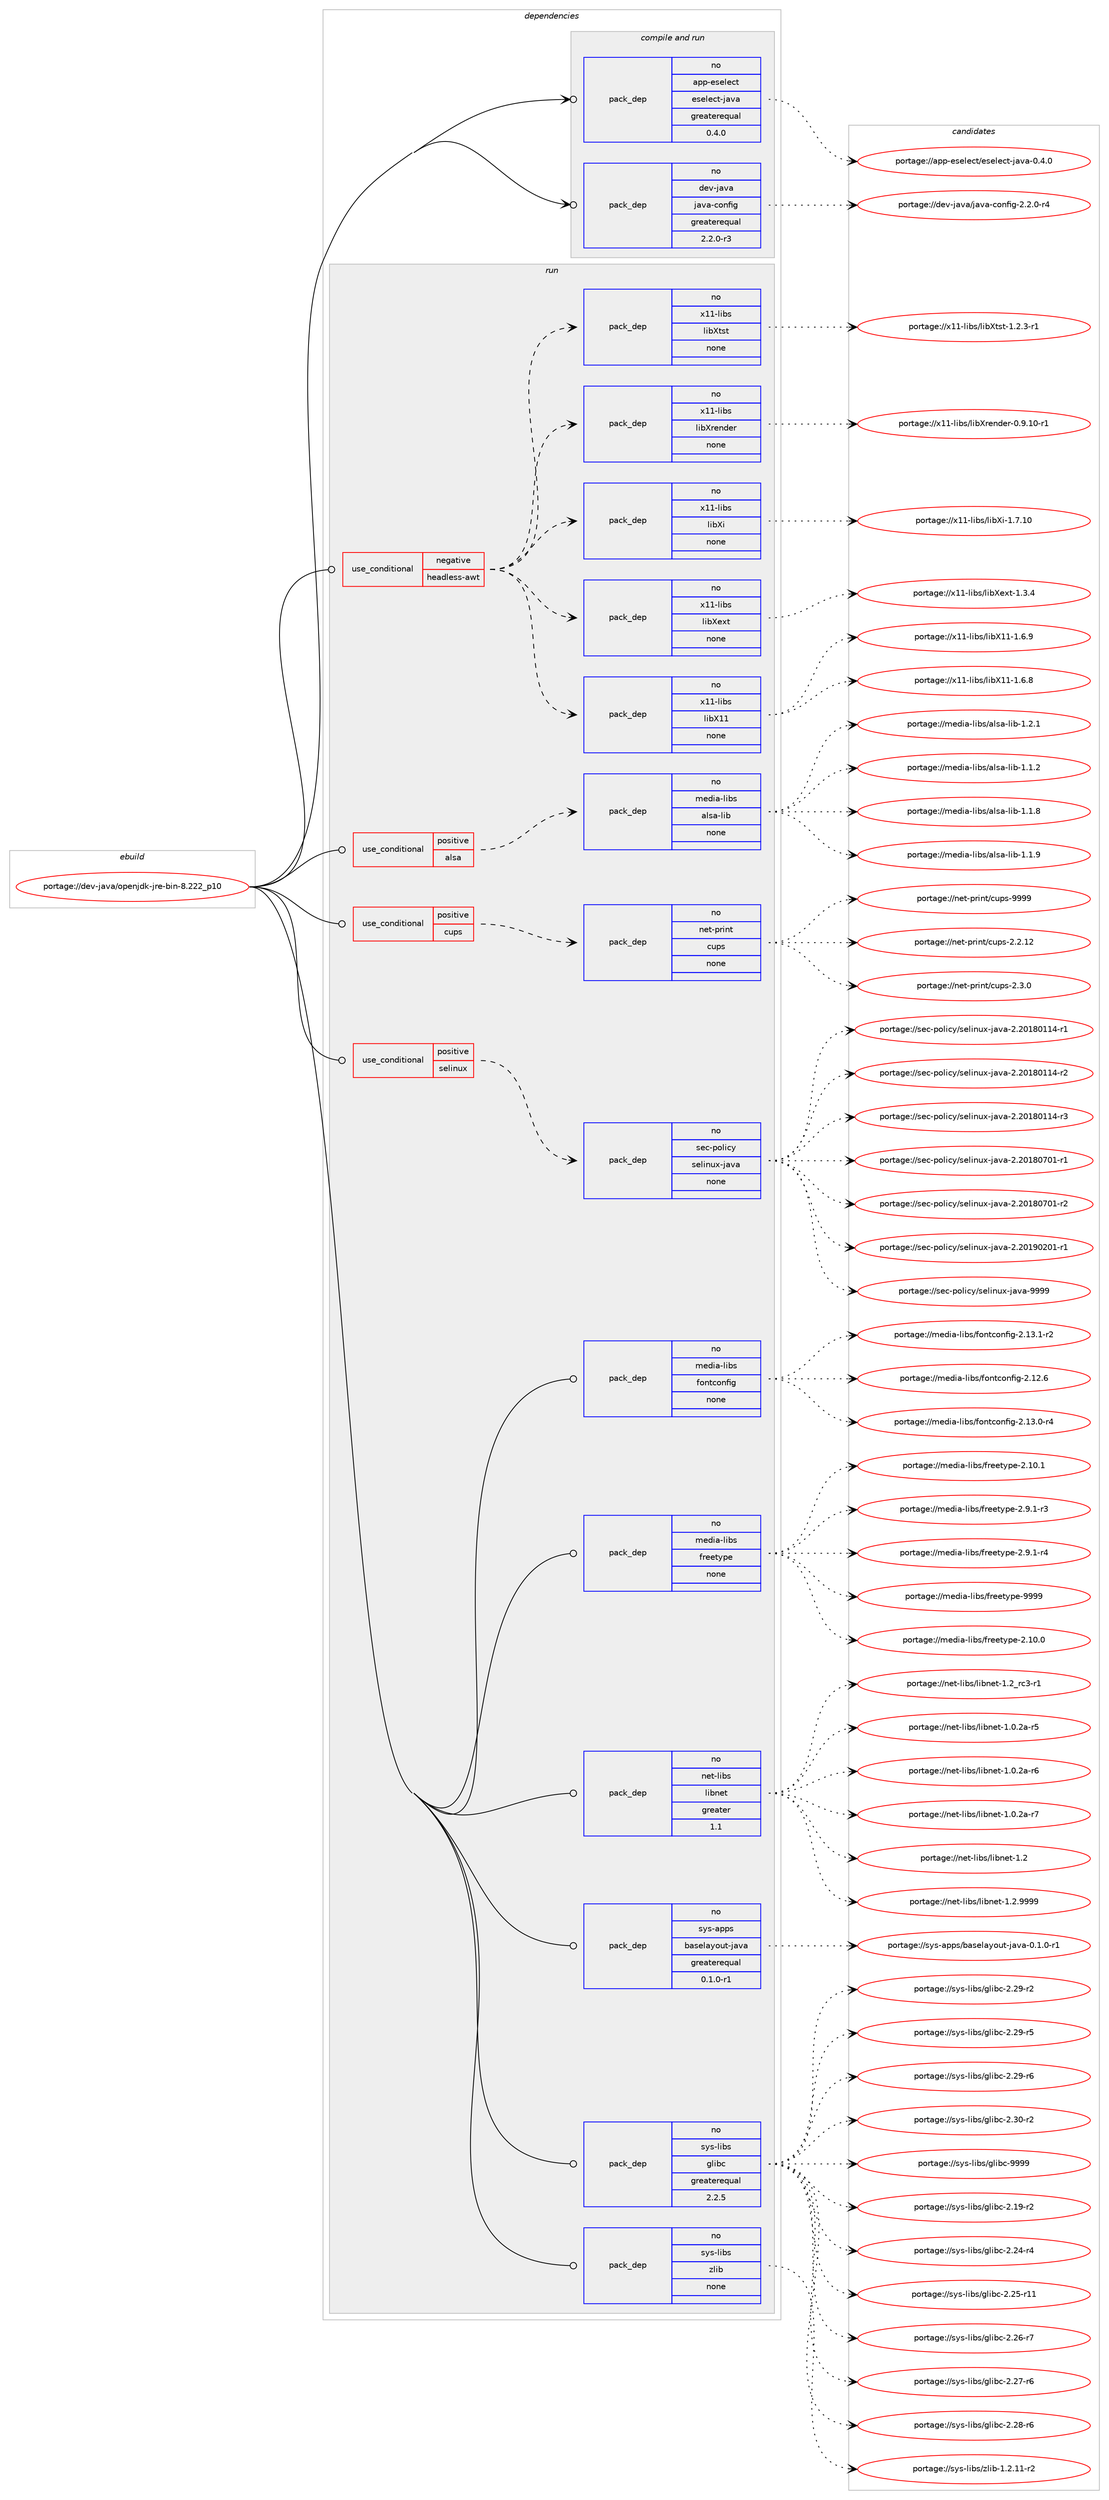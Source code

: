 digraph prolog {

# *************
# Graph options
# *************

newrank=true;
concentrate=true;
compound=true;
graph [rankdir=LR,fontname=Helvetica,fontsize=10,ranksep=1.5];#, ranksep=2.5, nodesep=0.2];
edge  [arrowhead=vee];
node  [fontname=Helvetica,fontsize=10];

# **********
# The ebuild
# **********

subgraph cluster_leftcol {
color=gray;
rank=same;
label=<<i>ebuild</i>>;
id [label="portage://dev-java/openjdk-jre-bin-8.222_p10", color=red, width=4, href="../dev-java/openjdk-jre-bin-8.222_p10.svg"];
}

# ****************
# The dependencies
# ****************

subgraph cluster_midcol {
color=gray;
label=<<i>dependencies</i>>;
subgraph cluster_compile {
fillcolor="#eeeeee";
style=filled;
label=<<i>compile</i>>;
}
subgraph cluster_compileandrun {
fillcolor="#eeeeee";
style=filled;
label=<<i>compile and run</i>>;
subgraph pack69600 {
dependency91064 [label=<<TABLE BORDER="0" CELLBORDER="1" CELLSPACING="0" CELLPADDING="4" WIDTH="220"><TR><TD ROWSPAN="6" CELLPADDING="30">pack_dep</TD></TR><TR><TD WIDTH="110">no</TD></TR><TR><TD>app-eselect</TD></TR><TR><TD>eselect-java</TD></TR><TR><TD>greaterequal</TD></TR><TR><TD>0.4.0</TD></TR></TABLE>>, shape=none, color=blue];
}
id:e -> dependency91064:w [weight=20,style="solid",arrowhead="odotvee"];
subgraph pack69601 {
dependency91065 [label=<<TABLE BORDER="0" CELLBORDER="1" CELLSPACING="0" CELLPADDING="4" WIDTH="220"><TR><TD ROWSPAN="6" CELLPADDING="30">pack_dep</TD></TR><TR><TD WIDTH="110">no</TD></TR><TR><TD>dev-java</TD></TR><TR><TD>java-config</TD></TR><TR><TD>greaterequal</TD></TR><TR><TD>2.2.0-r3</TD></TR></TABLE>>, shape=none, color=blue];
}
id:e -> dependency91065:w [weight=20,style="solid",arrowhead="odotvee"];
}
subgraph cluster_run {
fillcolor="#eeeeee";
style=filled;
label=<<i>run</i>>;
subgraph cond18736 {
dependency91066 [label=<<TABLE BORDER="0" CELLBORDER="1" CELLSPACING="0" CELLPADDING="4"><TR><TD ROWSPAN="3" CELLPADDING="10">use_conditional</TD></TR><TR><TD>negative</TD></TR><TR><TD>headless-awt</TD></TR></TABLE>>, shape=none, color=red];
subgraph pack69602 {
dependency91067 [label=<<TABLE BORDER="0" CELLBORDER="1" CELLSPACING="0" CELLPADDING="4" WIDTH="220"><TR><TD ROWSPAN="6" CELLPADDING="30">pack_dep</TD></TR><TR><TD WIDTH="110">no</TD></TR><TR><TD>x11-libs</TD></TR><TR><TD>libX11</TD></TR><TR><TD>none</TD></TR><TR><TD></TD></TR></TABLE>>, shape=none, color=blue];
}
dependency91066:e -> dependency91067:w [weight=20,style="dashed",arrowhead="vee"];
subgraph pack69603 {
dependency91068 [label=<<TABLE BORDER="0" CELLBORDER="1" CELLSPACING="0" CELLPADDING="4" WIDTH="220"><TR><TD ROWSPAN="6" CELLPADDING="30">pack_dep</TD></TR><TR><TD WIDTH="110">no</TD></TR><TR><TD>x11-libs</TD></TR><TR><TD>libXext</TD></TR><TR><TD>none</TD></TR><TR><TD></TD></TR></TABLE>>, shape=none, color=blue];
}
dependency91066:e -> dependency91068:w [weight=20,style="dashed",arrowhead="vee"];
subgraph pack69604 {
dependency91069 [label=<<TABLE BORDER="0" CELLBORDER="1" CELLSPACING="0" CELLPADDING="4" WIDTH="220"><TR><TD ROWSPAN="6" CELLPADDING="30">pack_dep</TD></TR><TR><TD WIDTH="110">no</TD></TR><TR><TD>x11-libs</TD></TR><TR><TD>libXi</TD></TR><TR><TD>none</TD></TR><TR><TD></TD></TR></TABLE>>, shape=none, color=blue];
}
dependency91066:e -> dependency91069:w [weight=20,style="dashed",arrowhead="vee"];
subgraph pack69605 {
dependency91070 [label=<<TABLE BORDER="0" CELLBORDER="1" CELLSPACING="0" CELLPADDING="4" WIDTH="220"><TR><TD ROWSPAN="6" CELLPADDING="30">pack_dep</TD></TR><TR><TD WIDTH="110">no</TD></TR><TR><TD>x11-libs</TD></TR><TR><TD>libXrender</TD></TR><TR><TD>none</TD></TR><TR><TD></TD></TR></TABLE>>, shape=none, color=blue];
}
dependency91066:e -> dependency91070:w [weight=20,style="dashed",arrowhead="vee"];
subgraph pack69606 {
dependency91071 [label=<<TABLE BORDER="0" CELLBORDER="1" CELLSPACING="0" CELLPADDING="4" WIDTH="220"><TR><TD ROWSPAN="6" CELLPADDING="30">pack_dep</TD></TR><TR><TD WIDTH="110">no</TD></TR><TR><TD>x11-libs</TD></TR><TR><TD>libXtst</TD></TR><TR><TD>none</TD></TR><TR><TD></TD></TR></TABLE>>, shape=none, color=blue];
}
dependency91066:e -> dependency91071:w [weight=20,style="dashed",arrowhead="vee"];
}
id:e -> dependency91066:w [weight=20,style="solid",arrowhead="odot"];
subgraph cond18737 {
dependency91072 [label=<<TABLE BORDER="0" CELLBORDER="1" CELLSPACING="0" CELLPADDING="4"><TR><TD ROWSPAN="3" CELLPADDING="10">use_conditional</TD></TR><TR><TD>positive</TD></TR><TR><TD>alsa</TD></TR></TABLE>>, shape=none, color=red];
subgraph pack69607 {
dependency91073 [label=<<TABLE BORDER="0" CELLBORDER="1" CELLSPACING="0" CELLPADDING="4" WIDTH="220"><TR><TD ROWSPAN="6" CELLPADDING="30">pack_dep</TD></TR><TR><TD WIDTH="110">no</TD></TR><TR><TD>media-libs</TD></TR><TR><TD>alsa-lib</TD></TR><TR><TD>none</TD></TR><TR><TD></TD></TR></TABLE>>, shape=none, color=blue];
}
dependency91072:e -> dependency91073:w [weight=20,style="dashed",arrowhead="vee"];
}
id:e -> dependency91072:w [weight=20,style="solid",arrowhead="odot"];
subgraph cond18738 {
dependency91074 [label=<<TABLE BORDER="0" CELLBORDER="1" CELLSPACING="0" CELLPADDING="4"><TR><TD ROWSPAN="3" CELLPADDING="10">use_conditional</TD></TR><TR><TD>positive</TD></TR><TR><TD>cups</TD></TR></TABLE>>, shape=none, color=red];
subgraph pack69608 {
dependency91075 [label=<<TABLE BORDER="0" CELLBORDER="1" CELLSPACING="0" CELLPADDING="4" WIDTH="220"><TR><TD ROWSPAN="6" CELLPADDING="30">pack_dep</TD></TR><TR><TD WIDTH="110">no</TD></TR><TR><TD>net-print</TD></TR><TR><TD>cups</TD></TR><TR><TD>none</TD></TR><TR><TD></TD></TR></TABLE>>, shape=none, color=blue];
}
dependency91074:e -> dependency91075:w [weight=20,style="dashed",arrowhead="vee"];
}
id:e -> dependency91074:w [weight=20,style="solid",arrowhead="odot"];
subgraph cond18739 {
dependency91076 [label=<<TABLE BORDER="0" CELLBORDER="1" CELLSPACING="0" CELLPADDING="4"><TR><TD ROWSPAN="3" CELLPADDING="10">use_conditional</TD></TR><TR><TD>positive</TD></TR><TR><TD>selinux</TD></TR></TABLE>>, shape=none, color=red];
subgraph pack69609 {
dependency91077 [label=<<TABLE BORDER="0" CELLBORDER="1" CELLSPACING="0" CELLPADDING="4" WIDTH="220"><TR><TD ROWSPAN="6" CELLPADDING="30">pack_dep</TD></TR><TR><TD WIDTH="110">no</TD></TR><TR><TD>sec-policy</TD></TR><TR><TD>selinux-java</TD></TR><TR><TD>none</TD></TR><TR><TD></TD></TR></TABLE>>, shape=none, color=blue];
}
dependency91076:e -> dependency91077:w [weight=20,style="dashed",arrowhead="vee"];
}
id:e -> dependency91076:w [weight=20,style="solid",arrowhead="odot"];
subgraph pack69610 {
dependency91078 [label=<<TABLE BORDER="0" CELLBORDER="1" CELLSPACING="0" CELLPADDING="4" WIDTH="220"><TR><TD ROWSPAN="6" CELLPADDING="30">pack_dep</TD></TR><TR><TD WIDTH="110">no</TD></TR><TR><TD>media-libs</TD></TR><TR><TD>fontconfig</TD></TR><TR><TD>none</TD></TR><TR><TD></TD></TR></TABLE>>, shape=none, color=blue];
}
id:e -> dependency91078:w [weight=20,style="solid",arrowhead="odot"];
subgraph pack69611 {
dependency91079 [label=<<TABLE BORDER="0" CELLBORDER="1" CELLSPACING="0" CELLPADDING="4" WIDTH="220"><TR><TD ROWSPAN="6" CELLPADDING="30">pack_dep</TD></TR><TR><TD WIDTH="110">no</TD></TR><TR><TD>media-libs</TD></TR><TR><TD>freetype</TD></TR><TR><TD>none</TD></TR><TR><TD></TD></TR></TABLE>>, shape=none, color=blue];
}
id:e -> dependency91079:w [weight=20,style="solid",arrowhead="odot"];
subgraph pack69612 {
dependency91080 [label=<<TABLE BORDER="0" CELLBORDER="1" CELLSPACING="0" CELLPADDING="4" WIDTH="220"><TR><TD ROWSPAN="6" CELLPADDING="30">pack_dep</TD></TR><TR><TD WIDTH="110">no</TD></TR><TR><TD>net-libs</TD></TR><TR><TD>libnet</TD></TR><TR><TD>greater</TD></TR><TR><TD>1.1</TD></TR></TABLE>>, shape=none, color=blue];
}
id:e -> dependency91080:w [weight=20,style="solid",arrowhead="odot"];
subgraph pack69613 {
dependency91081 [label=<<TABLE BORDER="0" CELLBORDER="1" CELLSPACING="0" CELLPADDING="4" WIDTH="220"><TR><TD ROWSPAN="6" CELLPADDING="30">pack_dep</TD></TR><TR><TD WIDTH="110">no</TD></TR><TR><TD>sys-apps</TD></TR><TR><TD>baselayout-java</TD></TR><TR><TD>greaterequal</TD></TR><TR><TD>0.1.0-r1</TD></TR></TABLE>>, shape=none, color=blue];
}
id:e -> dependency91081:w [weight=20,style="solid",arrowhead="odot"];
subgraph pack69614 {
dependency91082 [label=<<TABLE BORDER="0" CELLBORDER="1" CELLSPACING="0" CELLPADDING="4" WIDTH="220"><TR><TD ROWSPAN="6" CELLPADDING="30">pack_dep</TD></TR><TR><TD WIDTH="110">no</TD></TR><TR><TD>sys-libs</TD></TR><TR><TD>glibc</TD></TR><TR><TD>greaterequal</TD></TR><TR><TD>2.2.5</TD></TR></TABLE>>, shape=none, color=blue];
}
id:e -> dependency91082:w [weight=20,style="solid",arrowhead="odot"];
subgraph pack69615 {
dependency91083 [label=<<TABLE BORDER="0" CELLBORDER="1" CELLSPACING="0" CELLPADDING="4" WIDTH="220"><TR><TD ROWSPAN="6" CELLPADDING="30">pack_dep</TD></TR><TR><TD WIDTH="110">no</TD></TR><TR><TD>sys-libs</TD></TR><TR><TD>zlib</TD></TR><TR><TD>none</TD></TR><TR><TD></TD></TR></TABLE>>, shape=none, color=blue];
}
id:e -> dependency91083:w [weight=20,style="solid",arrowhead="odot"];
}
}

# **************
# The candidates
# **************

subgraph cluster_choices {
rank=same;
color=gray;
label=<<i>candidates</i>>;

subgraph choice69600 {
color=black;
nodesep=1;
choiceportage9711211245101115101108101991164710111510110810199116451069711897454846524648 [label="portage://app-eselect/eselect-java-0.4.0", color=red, width=4,href="../app-eselect/eselect-java-0.4.0.svg"];
dependency91064:e -> choiceportage9711211245101115101108101991164710111510110810199116451069711897454846524648:w [style=dotted,weight="100"];
}
subgraph choice69601 {
color=black;
nodesep=1;
choiceportage10010111845106971189747106971189745991111101021051034550465046484511452 [label="portage://dev-java/java-config-2.2.0-r4", color=red, width=4,href="../dev-java/java-config-2.2.0-r4.svg"];
dependency91065:e -> choiceportage10010111845106971189747106971189745991111101021051034550465046484511452:w [style=dotted,weight="100"];
}
subgraph choice69602 {
color=black;
nodesep=1;
choiceportage120494945108105981154710810598884949454946544656 [label="portage://x11-libs/libX11-1.6.8", color=red, width=4,href="../x11-libs/libX11-1.6.8.svg"];
choiceportage120494945108105981154710810598884949454946544657 [label="portage://x11-libs/libX11-1.6.9", color=red, width=4,href="../x11-libs/libX11-1.6.9.svg"];
dependency91067:e -> choiceportage120494945108105981154710810598884949454946544656:w [style=dotted,weight="100"];
dependency91067:e -> choiceportage120494945108105981154710810598884949454946544657:w [style=dotted,weight="100"];
}
subgraph choice69603 {
color=black;
nodesep=1;
choiceportage12049494510810598115471081059888101120116454946514652 [label="portage://x11-libs/libXext-1.3.4", color=red, width=4,href="../x11-libs/libXext-1.3.4.svg"];
dependency91068:e -> choiceportage12049494510810598115471081059888101120116454946514652:w [style=dotted,weight="100"];
}
subgraph choice69604 {
color=black;
nodesep=1;
choiceportage1204949451081059811547108105988810545494655464948 [label="portage://x11-libs/libXi-1.7.10", color=red, width=4,href="../x11-libs/libXi-1.7.10.svg"];
dependency91069:e -> choiceportage1204949451081059811547108105988810545494655464948:w [style=dotted,weight="100"];
}
subgraph choice69605 {
color=black;
nodesep=1;
choiceportage12049494510810598115471081059888114101110100101114454846574649484511449 [label="portage://x11-libs/libXrender-0.9.10-r1", color=red, width=4,href="../x11-libs/libXrender-0.9.10-r1.svg"];
dependency91070:e -> choiceportage12049494510810598115471081059888114101110100101114454846574649484511449:w [style=dotted,weight="100"];
}
subgraph choice69606 {
color=black;
nodesep=1;
choiceportage120494945108105981154710810598881161151164549465046514511449 [label="portage://x11-libs/libXtst-1.2.3-r1", color=red, width=4,href="../x11-libs/libXtst-1.2.3-r1.svg"];
dependency91071:e -> choiceportage120494945108105981154710810598881161151164549465046514511449:w [style=dotted,weight="100"];
}
subgraph choice69607 {
color=black;
nodesep=1;
choiceportage1091011001059745108105981154797108115974510810598454946494650 [label="portage://media-libs/alsa-lib-1.1.2", color=red, width=4,href="../media-libs/alsa-lib-1.1.2.svg"];
choiceportage1091011001059745108105981154797108115974510810598454946494656 [label="portage://media-libs/alsa-lib-1.1.8", color=red, width=4,href="../media-libs/alsa-lib-1.1.8.svg"];
choiceportage1091011001059745108105981154797108115974510810598454946494657 [label="portage://media-libs/alsa-lib-1.1.9", color=red, width=4,href="../media-libs/alsa-lib-1.1.9.svg"];
choiceportage1091011001059745108105981154797108115974510810598454946504649 [label="portage://media-libs/alsa-lib-1.2.1", color=red, width=4,href="../media-libs/alsa-lib-1.2.1.svg"];
dependency91073:e -> choiceportage1091011001059745108105981154797108115974510810598454946494650:w [style=dotted,weight="100"];
dependency91073:e -> choiceportage1091011001059745108105981154797108115974510810598454946494656:w [style=dotted,weight="100"];
dependency91073:e -> choiceportage1091011001059745108105981154797108115974510810598454946494657:w [style=dotted,weight="100"];
dependency91073:e -> choiceportage1091011001059745108105981154797108115974510810598454946504649:w [style=dotted,weight="100"];
}
subgraph choice69608 {
color=black;
nodesep=1;
choiceportage11010111645112114105110116479911711211545504650464950 [label="portage://net-print/cups-2.2.12", color=red, width=4,href="../net-print/cups-2.2.12.svg"];
choiceportage110101116451121141051101164799117112115455046514648 [label="portage://net-print/cups-2.3.0", color=red, width=4,href="../net-print/cups-2.3.0.svg"];
choiceportage1101011164511211410511011647991171121154557575757 [label="portage://net-print/cups-9999", color=red, width=4,href="../net-print/cups-9999.svg"];
dependency91075:e -> choiceportage11010111645112114105110116479911711211545504650464950:w [style=dotted,weight="100"];
dependency91075:e -> choiceportage110101116451121141051101164799117112115455046514648:w [style=dotted,weight="100"];
dependency91075:e -> choiceportage1101011164511211410511011647991171121154557575757:w [style=dotted,weight="100"];
}
subgraph choice69609 {
color=black;
nodesep=1;
choiceportage1151019945112111108105991214711510110810511011712045106971189745504650484956484949524511449 [label="portage://sec-policy/selinux-java-2.20180114-r1", color=red, width=4,href="../sec-policy/selinux-java-2.20180114-r1.svg"];
choiceportage1151019945112111108105991214711510110810511011712045106971189745504650484956484949524511450 [label="portage://sec-policy/selinux-java-2.20180114-r2", color=red, width=4,href="../sec-policy/selinux-java-2.20180114-r2.svg"];
choiceportage1151019945112111108105991214711510110810511011712045106971189745504650484956484949524511451 [label="portage://sec-policy/selinux-java-2.20180114-r3", color=red, width=4,href="../sec-policy/selinux-java-2.20180114-r3.svg"];
choiceportage1151019945112111108105991214711510110810511011712045106971189745504650484956485548494511449 [label="portage://sec-policy/selinux-java-2.20180701-r1", color=red, width=4,href="../sec-policy/selinux-java-2.20180701-r1.svg"];
choiceportage1151019945112111108105991214711510110810511011712045106971189745504650484956485548494511450 [label="portage://sec-policy/selinux-java-2.20180701-r2", color=red, width=4,href="../sec-policy/selinux-java-2.20180701-r2.svg"];
choiceportage1151019945112111108105991214711510110810511011712045106971189745504650484957485048494511449 [label="portage://sec-policy/selinux-java-2.20190201-r1", color=red, width=4,href="../sec-policy/selinux-java-2.20190201-r1.svg"];
choiceportage115101994511211110810599121471151011081051101171204510697118974557575757 [label="portage://sec-policy/selinux-java-9999", color=red, width=4,href="../sec-policy/selinux-java-9999.svg"];
dependency91077:e -> choiceportage1151019945112111108105991214711510110810511011712045106971189745504650484956484949524511449:w [style=dotted,weight="100"];
dependency91077:e -> choiceportage1151019945112111108105991214711510110810511011712045106971189745504650484956484949524511450:w [style=dotted,weight="100"];
dependency91077:e -> choiceportage1151019945112111108105991214711510110810511011712045106971189745504650484956484949524511451:w [style=dotted,weight="100"];
dependency91077:e -> choiceportage1151019945112111108105991214711510110810511011712045106971189745504650484956485548494511449:w [style=dotted,weight="100"];
dependency91077:e -> choiceportage1151019945112111108105991214711510110810511011712045106971189745504650484956485548494511450:w [style=dotted,weight="100"];
dependency91077:e -> choiceportage1151019945112111108105991214711510110810511011712045106971189745504650484957485048494511449:w [style=dotted,weight="100"];
dependency91077:e -> choiceportage115101994511211110810599121471151011081051101171204510697118974557575757:w [style=dotted,weight="100"];
}
subgraph choice69610 {
color=black;
nodesep=1;
choiceportage109101100105974510810598115471021111101169911111010210510345504649504654 [label="portage://media-libs/fontconfig-2.12.6", color=red, width=4,href="../media-libs/fontconfig-2.12.6.svg"];
choiceportage1091011001059745108105981154710211111011699111110102105103455046495146484511452 [label="portage://media-libs/fontconfig-2.13.0-r4", color=red, width=4,href="../media-libs/fontconfig-2.13.0-r4.svg"];
choiceportage1091011001059745108105981154710211111011699111110102105103455046495146494511450 [label="portage://media-libs/fontconfig-2.13.1-r2", color=red, width=4,href="../media-libs/fontconfig-2.13.1-r2.svg"];
dependency91078:e -> choiceportage109101100105974510810598115471021111101169911111010210510345504649504654:w [style=dotted,weight="100"];
dependency91078:e -> choiceportage1091011001059745108105981154710211111011699111110102105103455046495146484511452:w [style=dotted,weight="100"];
dependency91078:e -> choiceportage1091011001059745108105981154710211111011699111110102105103455046495146494511450:w [style=dotted,weight="100"];
}
subgraph choice69611 {
color=black;
nodesep=1;
choiceportage1091011001059745108105981154710211410110111612111210145504649484648 [label="portage://media-libs/freetype-2.10.0", color=red, width=4,href="../media-libs/freetype-2.10.0.svg"];
choiceportage1091011001059745108105981154710211410110111612111210145504649484649 [label="portage://media-libs/freetype-2.10.1", color=red, width=4,href="../media-libs/freetype-2.10.1.svg"];
choiceportage109101100105974510810598115471021141011011161211121014550465746494511451 [label="portage://media-libs/freetype-2.9.1-r3", color=red, width=4,href="../media-libs/freetype-2.9.1-r3.svg"];
choiceportage109101100105974510810598115471021141011011161211121014550465746494511452 [label="portage://media-libs/freetype-2.9.1-r4", color=red, width=4,href="../media-libs/freetype-2.9.1-r4.svg"];
choiceportage109101100105974510810598115471021141011011161211121014557575757 [label="portage://media-libs/freetype-9999", color=red, width=4,href="../media-libs/freetype-9999.svg"];
dependency91079:e -> choiceportage1091011001059745108105981154710211410110111612111210145504649484648:w [style=dotted,weight="100"];
dependency91079:e -> choiceportage1091011001059745108105981154710211410110111612111210145504649484649:w [style=dotted,weight="100"];
dependency91079:e -> choiceportage109101100105974510810598115471021141011011161211121014550465746494511451:w [style=dotted,weight="100"];
dependency91079:e -> choiceportage109101100105974510810598115471021141011011161211121014550465746494511452:w [style=dotted,weight="100"];
dependency91079:e -> choiceportage109101100105974510810598115471021141011011161211121014557575757:w [style=dotted,weight="100"];
}
subgraph choice69612 {
color=black;
nodesep=1;
choiceportage11010111645108105981154710810598110101116454946484650974511453 [label="portage://net-libs/libnet-1.0.2a-r5", color=red, width=4,href="../net-libs/libnet-1.0.2a-r5.svg"];
choiceportage11010111645108105981154710810598110101116454946484650974511454 [label="portage://net-libs/libnet-1.0.2a-r6", color=red, width=4,href="../net-libs/libnet-1.0.2a-r6.svg"];
choiceportage11010111645108105981154710810598110101116454946484650974511455 [label="portage://net-libs/libnet-1.0.2a-r7", color=red, width=4,href="../net-libs/libnet-1.0.2a-r7.svg"];
choiceportage1101011164510810598115471081059811010111645494650 [label="portage://net-libs/libnet-1.2", color=red, width=4,href="../net-libs/libnet-1.2.svg"];
choiceportage11010111645108105981154710810598110101116454946504657575757 [label="portage://net-libs/libnet-1.2.9999", color=red, width=4,href="../net-libs/libnet-1.2.9999.svg"];
choiceportage11010111645108105981154710810598110101116454946509511499514511449 [label="portage://net-libs/libnet-1.2_rc3-r1", color=red, width=4,href="../net-libs/libnet-1.2_rc3-r1.svg"];
dependency91080:e -> choiceportage11010111645108105981154710810598110101116454946484650974511453:w [style=dotted,weight="100"];
dependency91080:e -> choiceportage11010111645108105981154710810598110101116454946484650974511454:w [style=dotted,weight="100"];
dependency91080:e -> choiceportage11010111645108105981154710810598110101116454946484650974511455:w [style=dotted,weight="100"];
dependency91080:e -> choiceportage1101011164510810598115471081059811010111645494650:w [style=dotted,weight="100"];
dependency91080:e -> choiceportage11010111645108105981154710810598110101116454946504657575757:w [style=dotted,weight="100"];
dependency91080:e -> choiceportage11010111645108105981154710810598110101116454946509511499514511449:w [style=dotted,weight="100"];
}
subgraph choice69613 {
color=black;
nodesep=1;
choiceportage1151211154597112112115479897115101108971211111171164510697118974548464946484511449 [label="portage://sys-apps/baselayout-java-0.1.0-r1", color=red, width=4,href="../sys-apps/baselayout-java-0.1.0-r1.svg"];
dependency91081:e -> choiceportage1151211154597112112115479897115101108971211111171164510697118974548464946484511449:w [style=dotted,weight="100"];
}
subgraph choice69614 {
color=black;
nodesep=1;
choiceportage115121115451081059811547103108105989945504649574511450 [label="portage://sys-libs/glibc-2.19-r2", color=red, width=4,href="../sys-libs/glibc-2.19-r2.svg"];
choiceportage115121115451081059811547103108105989945504650524511452 [label="portage://sys-libs/glibc-2.24-r4", color=red, width=4,href="../sys-libs/glibc-2.24-r4.svg"];
choiceportage11512111545108105981154710310810598994550465053451144949 [label="portage://sys-libs/glibc-2.25-r11", color=red, width=4,href="../sys-libs/glibc-2.25-r11.svg"];
choiceportage115121115451081059811547103108105989945504650544511455 [label="portage://sys-libs/glibc-2.26-r7", color=red, width=4,href="../sys-libs/glibc-2.26-r7.svg"];
choiceportage115121115451081059811547103108105989945504650554511454 [label="portage://sys-libs/glibc-2.27-r6", color=red, width=4,href="../sys-libs/glibc-2.27-r6.svg"];
choiceportage115121115451081059811547103108105989945504650564511454 [label="portage://sys-libs/glibc-2.28-r6", color=red, width=4,href="../sys-libs/glibc-2.28-r6.svg"];
choiceportage115121115451081059811547103108105989945504650574511450 [label="portage://sys-libs/glibc-2.29-r2", color=red, width=4,href="../sys-libs/glibc-2.29-r2.svg"];
choiceportage115121115451081059811547103108105989945504650574511453 [label="portage://sys-libs/glibc-2.29-r5", color=red, width=4,href="../sys-libs/glibc-2.29-r5.svg"];
choiceportage115121115451081059811547103108105989945504650574511454 [label="portage://sys-libs/glibc-2.29-r6", color=red, width=4,href="../sys-libs/glibc-2.29-r6.svg"];
choiceportage115121115451081059811547103108105989945504651484511450 [label="portage://sys-libs/glibc-2.30-r2", color=red, width=4,href="../sys-libs/glibc-2.30-r2.svg"];
choiceportage11512111545108105981154710310810598994557575757 [label="portage://sys-libs/glibc-9999", color=red, width=4,href="../sys-libs/glibc-9999.svg"];
dependency91082:e -> choiceportage115121115451081059811547103108105989945504649574511450:w [style=dotted,weight="100"];
dependency91082:e -> choiceportage115121115451081059811547103108105989945504650524511452:w [style=dotted,weight="100"];
dependency91082:e -> choiceportage11512111545108105981154710310810598994550465053451144949:w [style=dotted,weight="100"];
dependency91082:e -> choiceportage115121115451081059811547103108105989945504650544511455:w [style=dotted,weight="100"];
dependency91082:e -> choiceportage115121115451081059811547103108105989945504650554511454:w [style=dotted,weight="100"];
dependency91082:e -> choiceportage115121115451081059811547103108105989945504650564511454:w [style=dotted,weight="100"];
dependency91082:e -> choiceportage115121115451081059811547103108105989945504650574511450:w [style=dotted,weight="100"];
dependency91082:e -> choiceportage115121115451081059811547103108105989945504650574511453:w [style=dotted,weight="100"];
dependency91082:e -> choiceportage115121115451081059811547103108105989945504650574511454:w [style=dotted,weight="100"];
dependency91082:e -> choiceportage115121115451081059811547103108105989945504651484511450:w [style=dotted,weight="100"];
dependency91082:e -> choiceportage11512111545108105981154710310810598994557575757:w [style=dotted,weight="100"];
}
subgraph choice69615 {
color=black;
nodesep=1;
choiceportage11512111545108105981154712210810598454946504649494511450 [label="portage://sys-libs/zlib-1.2.11-r2", color=red, width=4,href="../sys-libs/zlib-1.2.11-r2.svg"];
dependency91083:e -> choiceportage11512111545108105981154712210810598454946504649494511450:w [style=dotted,weight="100"];
}
}

}
